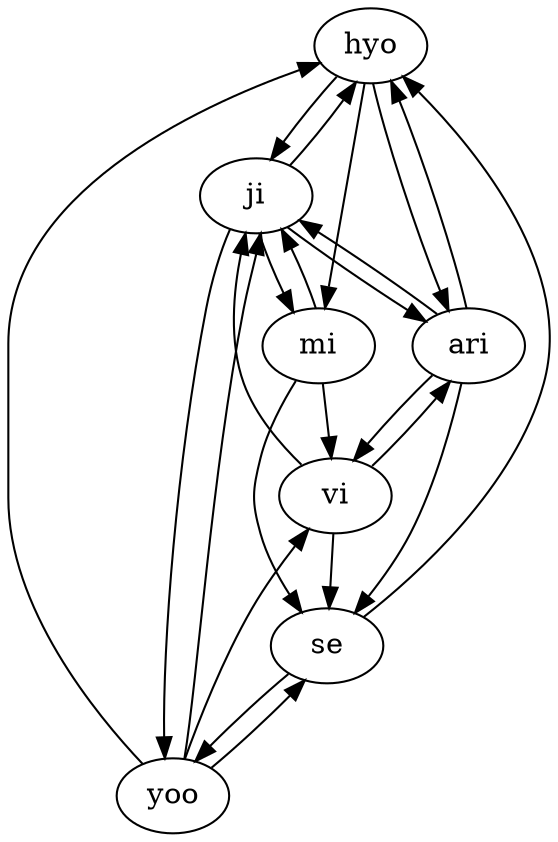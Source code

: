 digraph {
hyo->ji;
ji->hyo;
yoo->hyo;
hyo->mi;
se->hyo;
hyo->ari;
ari->hyo;
ji->yoo;
yoo->ji;
ji->mi;
mi->ji;
vi->ji;
ji->ari;
ari->ji;
yoo->vi;
yoo->se;
se->yoo;
mi->vi;
mi->se;
vi->se;
vi->ari;
ari->vi;
ari->se;
}